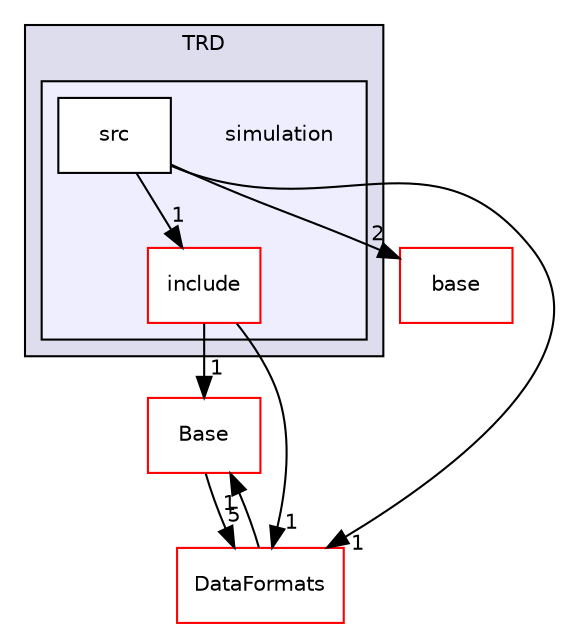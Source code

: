 digraph "/home/travis/build/AliceO2Group/AliceO2/Detectors/TRD/simulation" {
  bgcolor=transparent;
  compound=true
  node [ fontsize="10", fontname="Helvetica"];
  edge [ labelfontsize="10", labelfontname="Helvetica"];
  subgraph clusterdir_69dd0583e11051991bf4c0cf23c50933 {
    graph [ bgcolor="#ddddee", pencolor="black", label="TRD" fontname="Helvetica", fontsize="10", URL="dir_69dd0583e11051991bf4c0cf23c50933.html"]
  subgraph clusterdir_5cb2a8e9fdbe67a11efb4176f60bf3d6 {
    graph [ bgcolor="#eeeeff", pencolor="black", label="" URL="dir_5cb2a8e9fdbe67a11efb4176f60bf3d6.html"];
    dir_5cb2a8e9fdbe67a11efb4176f60bf3d6 [shape=plaintext label="simulation"];
    dir_5036081dbf3ad3ea0cfa218a95bb99de [shape=box label="include" color="red" fillcolor="white" style="filled" URL="dir_5036081dbf3ad3ea0cfa218a95bb99de.html"];
    dir_41d98617f9e68bb8925b5f8794afb89b [shape=box label="src" color="black" fillcolor="white" style="filled" URL="dir_41d98617f9e68bb8925b5f8794afb89b.html"];
  }
  }
  dir_37c90836491b695b472bf98d1be8336b [shape=box label="Base" color="red" URL="dir_37c90836491b695b472bf98d1be8336b.html"];
  dir_09bf7f7c4011a5ccc426492db4dd0891 [shape=box label="base" color="red" URL="dir_09bf7f7c4011a5ccc426492db4dd0891.html"];
  dir_2171f7ec022c5423887b07c69b2f5b48 [shape=box label="DataFormats" color="red" URL="dir_2171f7ec022c5423887b07c69b2f5b48.html"];
  dir_37c90836491b695b472bf98d1be8336b->dir_2171f7ec022c5423887b07c69b2f5b48 [headlabel="5", labeldistance=1.5 headhref="dir_000099_000043.html"];
  dir_41d98617f9e68bb8925b5f8794afb89b->dir_09bf7f7c4011a5ccc426492db4dd0891 [headlabel="2", labeldistance=1.5 headhref="dir_000141_000228.html"];
  dir_41d98617f9e68bb8925b5f8794afb89b->dir_5036081dbf3ad3ea0cfa218a95bb99de [headlabel="1", labeldistance=1.5 headhref="dir_000141_000131.html"];
  dir_41d98617f9e68bb8925b5f8794afb89b->dir_2171f7ec022c5423887b07c69b2f5b48 [headlabel="1", labeldistance=1.5 headhref="dir_000141_000043.html"];
  dir_5036081dbf3ad3ea0cfa218a95bb99de->dir_37c90836491b695b472bf98d1be8336b [headlabel="1", labeldistance=1.5 headhref="dir_000131_000099.html"];
  dir_5036081dbf3ad3ea0cfa218a95bb99de->dir_2171f7ec022c5423887b07c69b2f5b48 [headlabel="1", labeldistance=1.5 headhref="dir_000131_000043.html"];
  dir_2171f7ec022c5423887b07c69b2f5b48->dir_37c90836491b695b472bf98d1be8336b [headlabel="1", labeldistance=1.5 headhref="dir_000043_000099.html"];
}
